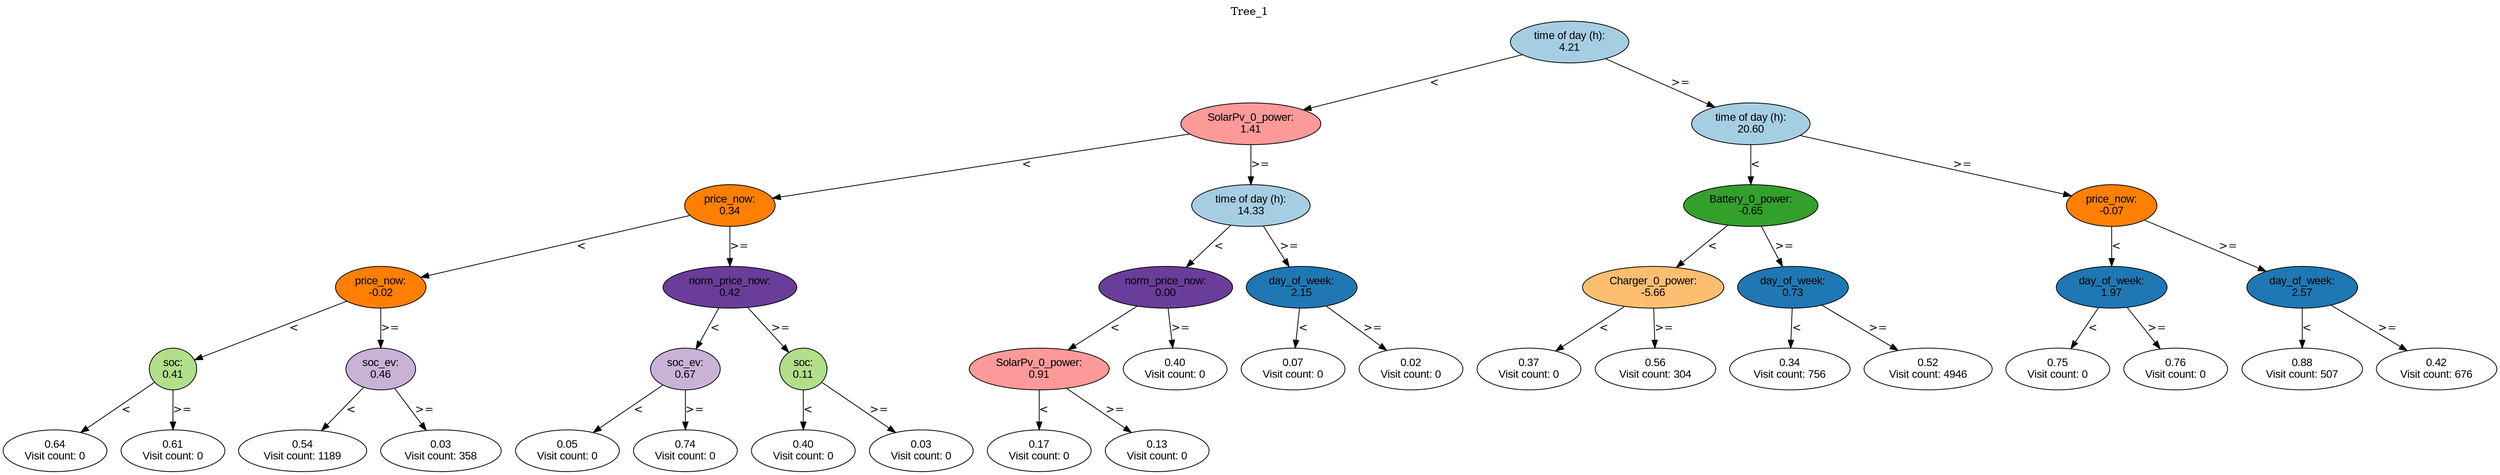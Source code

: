 digraph BST {
    node [fontname="Arial" style=filled colorscheme=paired12];
    0 [ label = "time of day (h):
4.21" fillcolor=1];
    1 [ label = "SolarPv_0_power:
1.41" fillcolor=5];
    2 [ label = "price_now:
0.34" fillcolor=8];
    3 [ label = "price_now:
-0.02" fillcolor=8];
    4 [ label = "soc:
0.41" fillcolor=3];
    5 [ label = "0.64
Visit count: 0" fillcolor=white];
    6 [ label = "0.61
Visit count: 0" fillcolor=white];
    7 [ label = "soc_ev:
0.46" fillcolor=9];
    8 [ label = "0.54
Visit count: 1189" fillcolor=white];
    9 [ label = "0.03
Visit count: 358" fillcolor=white];
    10 [ label = "norm_price_now:
0.42" fillcolor=10];
    11 [ label = "soc_ev:
0.67" fillcolor=9];
    12 [ label = "0.05
Visit count: 0" fillcolor=white];
    13 [ label = "0.74
Visit count: 0" fillcolor=white];
    14 [ label = "soc:
0.11" fillcolor=3];
    15 [ label = "0.40
Visit count: 0" fillcolor=white];
    16 [ label = "0.03
Visit count: 0" fillcolor=white];
    17 [ label = "time of day (h):
14.33" fillcolor=1];
    18 [ label = "norm_price_now:
0.00" fillcolor=10];
    19 [ label = "SolarPv_0_power:
0.91" fillcolor=5];
    20 [ label = "0.17
Visit count: 0" fillcolor=white];
    21 [ label = "0.13
Visit count: 0" fillcolor=white];
    22 [ label = "0.40
Visit count: 0" fillcolor=white];
    23 [ label = "day_of_week:
2.15" fillcolor=2];
    24 [ label = "0.07
Visit count: 0" fillcolor=white];
    25 [ label = "0.02
Visit count: 0" fillcolor=white];
    26 [ label = "time of day (h):
20.60" fillcolor=1];
    27 [ label = "Battery_0_power:
-0.65" fillcolor=4];
    28 [ label = "Charger_0_power:
-5.66" fillcolor=7];
    29 [ label = "0.37
Visit count: 0" fillcolor=white];
    30 [ label = "0.56
Visit count: 304" fillcolor=white];
    31 [ label = "day_of_week:
0.73" fillcolor=2];
    32 [ label = "0.34
Visit count: 756" fillcolor=white];
    33 [ label = "0.52
Visit count: 4946" fillcolor=white];
    34 [ label = "price_now:
-0.07" fillcolor=8];
    35 [ label = "day_of_week:
1.97" fillcolor=2];
    36 [ label = "0.75
Visit count: 0" fillcolor=white];
    37 [ label = "0.76
Visit count: 0" fillcolor=white];
    38 [ label = "day_of_week:
2.57" fillcolor=2];
    39 [ label = "0.88
Visit count: 507" fillcolor=white];
    40 [ label = "0.42
Visit count: 676" fillcolor=white];

    0  -> 1[ label = "<"];
    0  -> 26[ label = ">="];
    1  -> 2[ label = "<"];
    1  -> 17[ label = ">="];
    2  -> 3[ label = "<"];
    2  -> 10[ label = ">="];
    3  -> 4[ label = "<"];
    3  -> 7[ label = ">="];
    4  -> 5[ label = "<"];
    4  -> 6[ label = ">="];
    7  -> 8[ label = "<"];
    7  -> 9[ label = ">="];
    10  -> 11[ label = "<"];
    10  -> 14[ label = ">="];
    11  -> 12[ label = "<"];
    11  -> 13[ label = ">="];
    14  -> 15[ label = "<"];
    14  -> 16[ label = ">="];
    17  -> 18[ label = "<"];
    17  -> 23[ label = ">="];
    18  -> 19[ label = "<"];
    18  -> 22[ label = ">="];
    19  -> 20[ label = "<"];
    19  -> 21[ label = ">="];
    23  -> 24[ label = "<"];
    23  -> 25[ label = ">="];
    26  -> 27[ label = "<"];
    26  -> 34[ label = ">="];
    27  -> 28[ label = "<"];
    27  -> 31[ label = ">="];
    28  -> 29[ label = "<"];
    28  -> 30[ label = ">="];
    31  -> 32[ label = "<"];
    31  -> 33[ label = ">="];
    34  -> 35[ label = "<"];
    34  -> 38[ label = ">="];
    35  -> 36[ label = "<"];
    35  -> 37[ label = ">="];
    38  -> 39[ label = "<"];
    38  -> 40[ label = ">="];

    labelloc="t";
    label="Tree_1";
}